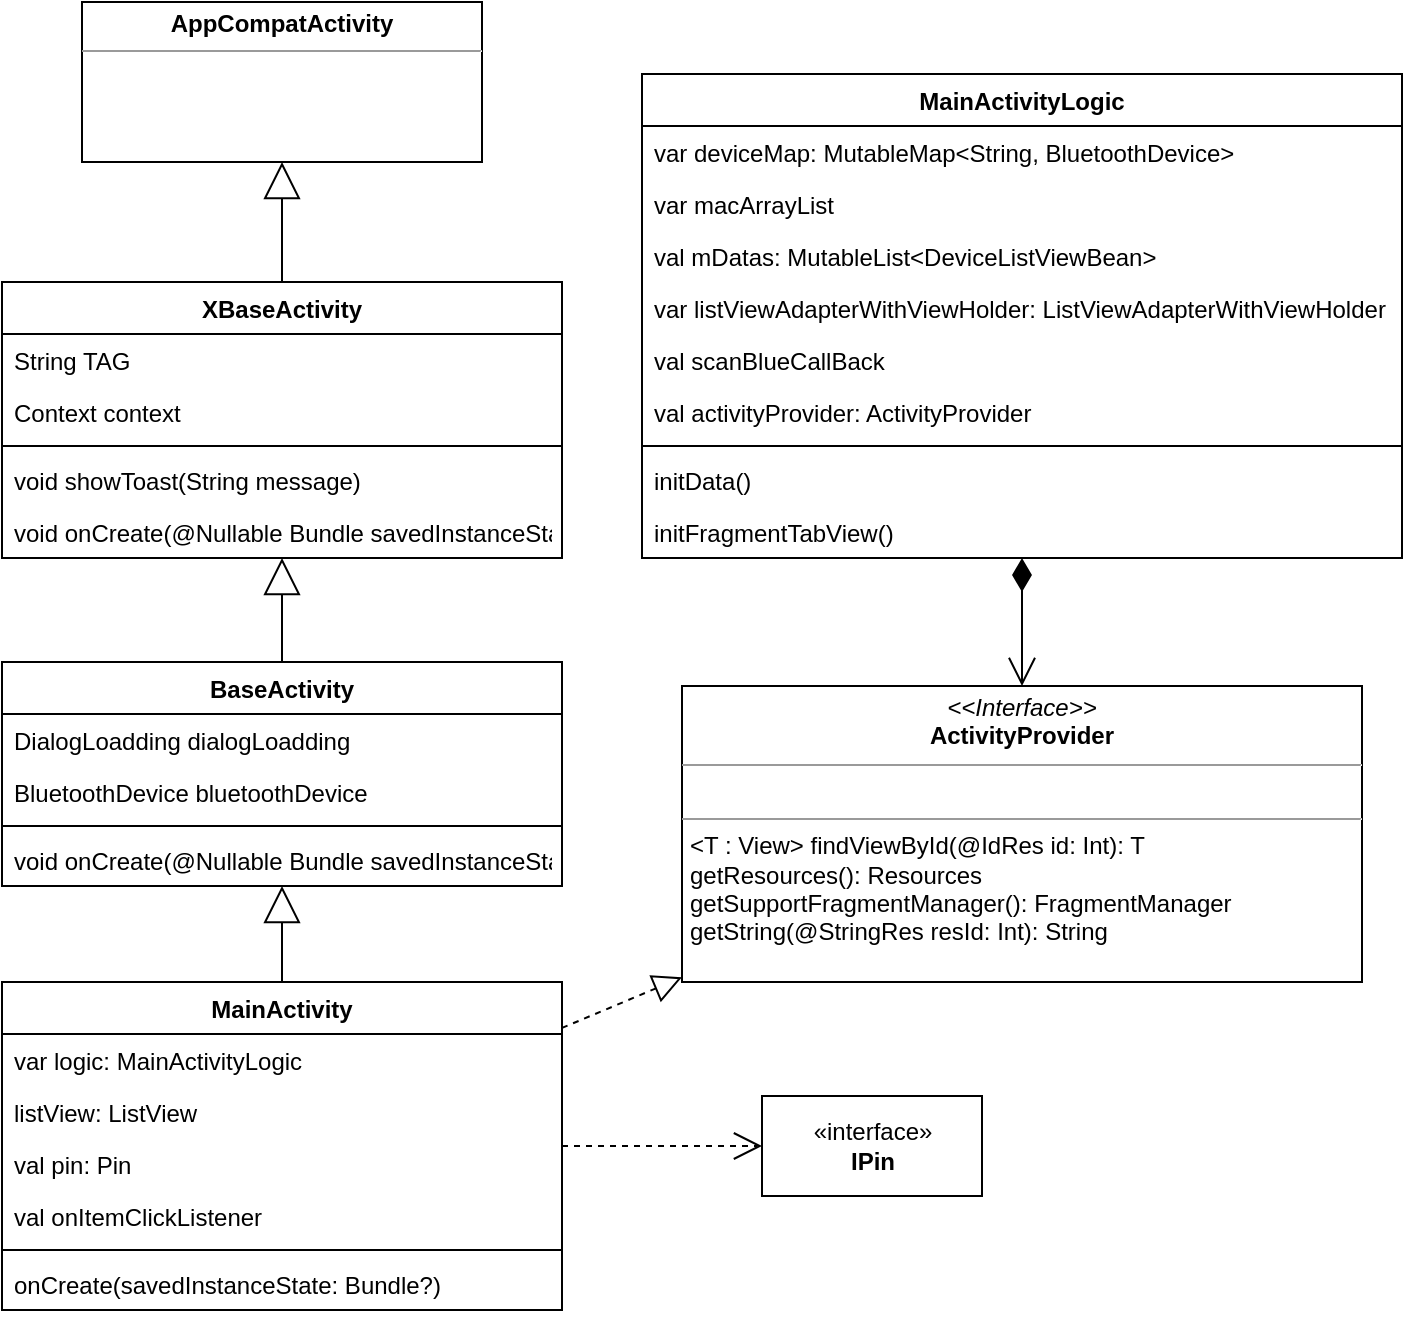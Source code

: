 <mxfile version="13.10.8" type="github">
  <diagram id="C5RBs43oDa-KdzZeNtuy" name="Page-1">
    <mxGraphModel dx="981" dy="1695" grid="1" gridSize="10" guides="1" tooltips="1" connect="1" arrows="1" fold="1" page="1" pageScale="1" pageWidth="827" pageHeight="1169" math="0" shadow="0">
      <root>
        <mxCell id="WIyWlLk6GJQsqaUBKTNV-0" />
        <mxCell id="WIyWlLk6GJQsqaUBKTNV-1" parent="WIyWlLk6GJQsqaUBKTNV-0" />
        <mxCell id="0S5sYDcJfhZr8eNJnhRr-0" value="BaseActivity" style="swimlane;fontStyle=1;align=center;verticalAlign=top;childLayout=stackLayout;horizontal=1;startSize=26;horizontalStack=0;resizeParent=1;resizeParentMax=0;resizeLast=0;collapsible=1;marginBottom=0;" vertex="1" parent="WIyWlLk6GJQsqaUBKTNV-1">
          <mxGeometry x="240" y="260" width="280" height="112" as="geometry" />
        </mxCell>
        <mxCell id="0S5sYDcJfhZr8eNJnhRr-1" value="DialogLoadding dialogLoadding" style="text;strokeColor=none;fillColor=none;align=left;verticalAlign=top;spacingLeft=4;spacingRight=4;overflow=hidden;rotatable=0;points=[[0,0.5],[1,0.5]];portConstraint=eastwest;" vertex="1" parent="0S5sYDcJfhZr8eNJnhRr-0">
          <mxGeometry y="26" width="280" height="26" as="geometry" />
        </mxCell>
        <mxCell id="0S5sYDcJfhZr8eNJnhRr-2" value="BluetoothDevice bluetoothDevice" style="text;strokeColor=none;fillColor=none;align=left;verticalAlign=top;spacingLeft=4;spacingRight=4;overflow=hidden;rotatable=0;points=[[0,0.5],[1,0.5]];portConstraint=eastwest;" vertex="1" parent="0S5sYDcJfhZr8eNJnhRr-0">
          <mxGeometry y="52" width="280" height="26" as="geometry" />
        </mxCell>
        <mxCell id="0S5sYDcJfhZr8eNJnhRr-3" value="" style="line;strokeWidth=1;fillColor=none;align=left;verticalAlign=middle;spacingTop=-1;spacingLeft=3;spacingRight=3;rotatable=0;labelPosition=right;points=[];portConstraint=eastwest;" vertex="1" parent="0S5sYDcJfhZr8eNJnhRr-0">
          <mxGeometry y="78" width="280" height="8" as="geometry" />
        </mxCell>
        <mxCell id="0S5sYDcJfhZr8eNJnhRr-4" value="void onCreate(@Nullable Bundle savedInstanceState)" style="text;strokeColor=none;fillColor=none;align=left;verticalAlign=top;spacingLeft=4;spacingRight=4;overflow=hidden;rotatable=0;points=[[0,0.5],[1,0.5]];portConstraint=eastwest;" vertex="1" parent="0S5sYDcJfhZr8eNJnhRr-0">
          <mxGeometry y="86" width="280" height="26" as="geometry" />
        </mxCell>
        <mxCell id="0S5sYDcJfhZr8eNJnhRr-5" value="XBaseActivity" style="swimlane;fontStyle=1;align=center;verticalAlign=top;childLayout=stackLayout;horizontal=1;startSize=26;horizontalStack=0;resizeParent=1;resizeParentMax=0;resizeLast=0;collapsible=1;marginBottom=0;" vertex="1" parent="WIyWlLk6GJQsqaUBKTNV-1">
          <mxGeometry x="240" y="70" width="280" height="138" as="geometry" />
        </mxCell>
        <mxCell id="0S5sYDcJfhZr8eNJnhRr-6" value="String TAG" style="text;strokeColor=none;fillColor=none;align=left;verticalAlign=top;spacingLeft=4;spacingRight=4;overflow=hidden;rotatable=0;points=[[0,0.5],[1,0.5]];portConstraint=eastwest;" vertex="1" parent="0S5sYDcJfhZr8eNJnhRr-5">
          <mxGeometry y="26" width="280" height="26" as="geometry" />
        </mxCell>
        <mxCell id="0S5sYDcJfhZr8eNJnhRr-7" value="Context context" style="text;strokeColor=none;fillColor=none;align=left;verticalAlign=top;spacingLeft=4;spacingRight=4;overflow=hidden;rotatable=0;points=[[0,0.5],[1,0.5]];portConstraint=eastwest;" vertex="1" parent="0S5sYDcJfhZr8eNJnhRr-5">
          <mxGeometry y="52" width="280" height="26" as="geometry" />
        </mxCell>
        <mxCell id="0S5sYDcJfhZr8eNJnhRr-8" value="" style="line;strokeWidth=1;fillColor=none;align=left;verticalAlign=middle;spacingTop=-1;spacingLeft=3;spacingRight=3;rotatable=0;labelPosition=right;points=[];portConstraint=eastwest;" vertex="1" parent="0S5sYDcJfhZr8eNJnhRr-5">
          <mxGeometry y="78" width="280" height="8" as="geometry" />
        </mxCell>
        <mxCell id="0S5sYDcJfhZr8eNJnhRr-9" value="void showToast(String message)" style="text;strokeColor=none;fillColor=none;align=left;verticalAlign=top;spacingLeft=4;spacingRight=4;overflow=hidden;rotatable=0;points=[[0,0.5],[1,0.5]];portConstraint=eastwest;" vertex="1" parent="0S5sYDcJfhZr8eNJnhRr-5">
          <mxGeometry y="86" width="280" height="26" as="geometry" />
        </mxCell>
        <mxCell id="0S5sYDcJfhZr8eNJnhRr-10" value="void onCreate(@Nullable Bundle savedInstanceState)" style="text;strokeColor=none;fillColor=none;align=left;verticalAlign=top;spacingLeft=4;spacingRight=4;overflow=hidden;rotatable=0;points=[[0,0.5],[1,0.5]];portConstraint=eastwest;" vertex="1" parent="0S5sYDcJfhZr8eNJnhRr-5">
          <mxGeometry y="112" width="280" height="26" as="geometry" />
        </mxCell>
        <mxCell id="0S5sYDcJfhZr8eNJnhRr-11" value="" style="endArrow=block;endSize=16;endFill=0;html=1;" edge="1" parent="WIyWlLk6GJQsqaUBKTNV-1" source="0S5sYDcJfhZr8eNJnhRr-0" target="0S5sYDcJfhZr8eNJnhRr-5">
          <mxGeometry width="160" relative="1" as="geometry">
            <mxPoint x="290" y="460" as="sourcePoint" />
            <mxPoint x="450" y="460" as="targetPoint" />
          </mxGeometry>
        </mxCell>
        <mxCell id="0S5sYDcJfhZr8eNJnhRr-12" value="" style="endArrow=block;endSize=16;endFill=0;html=1;" edge="1" parent="WIyWlLk6GJQsqaUBKTNV-1" source="0S5sYDcJfhZr8eNJnhRr-5" target="0S5sYDcJfhZr8eNJnhRr-13">
          <mxGeometry width="160" relative="1" as="geometry">
            <mxPoint x="60" y="30" as="sourcePoint" />
            <mxPoint x="390" y="-14" as="targetPoint" />
          </mxGeometry>
        </mxCell>
        <mxCell id="0S5sYDcJfhZr8eNJnhRr-13" value="&lt;p style=&quot;margin: 0px ; margin-top: 4px ; text-align: center&quot;&gt;&lt;span style=&quot;font-weight: 700&quot;&gt;AppCompatActivity&lt;/span&gt;&lt;br&gt;&lt;/p&gt;&lt;hr size=&quot;1&quot;&gt;&lt;div style=&quot;height: 2px&quot;&gt;&lt;/div&gt;" style="verticalAlign=top;align=left;overflow=fill;fontSize=12;fontFamily=Helvetica;html=1;" vertex="1" parent="WIyWlLk6GJQsqaUBKTNV-1">
          <mxGeometry x="280" y="-70" width="200" height="80" as="geometry" />
        </mxCell>
        <mxCell id="0S5sYDcJfhZr8eNJnhRr-14" value="MainActivity" style="swimlane;fontStyle=1;align=center;verticalAlign=top;childLayout=stackLayout;horizontal=1;startSize=26;horizontalStack=0;resizeParent=1;resizeParentMax=0;resizeLast=0;collapsible=1;marginBottom=0;" vertex="1" parent="WIyWlLk6GJQsqaUBKTNV-1">
          <mxGeometry x="240" y="420" width="280" height="164" as="geometry" />
        </mxCell>
        <mxCell id="0S5sYDcJfhZr8eNJnhRr-15" value="var logic: MainActivityLogic" style="text;strokeColor=none;fillColor=none;align=left;verticalAlign=top;spacingLeft=4;spacingRight=4;overflow=hidden;rotatable=0;points=[[0,0.5],[1,0.5]];portConstraint=eastwest;" vertex="1" parent="0S5sYDcJfhZr8eNJnhRr-14">
          <mxGeometry y="26" width="280" height="26" as="geometry" />
        </mxCell>
        <mxCell id="0S5sYDcJfhZr8eNJnhRr-43" value="listView: ListView" style="text;strokeColor=none;fillColor=none;align=left;verticalAlign=top;spacingLeft=4;spacingRight=4;overflow=hidden;rotatable=0;points=[[0,0.5],[1,0.5]];portConstraint=eastwest;" vertex="1" parent="0S5sYDcJfhZr8eNJnhRr-14">
          <mxGeometry y="52" width="280" height="26" as="geometry" />
        </mxCell>
        <mxCell id="0S5sYDcJfhZr8eNJnhRr-44" value="val pin: Pin" style="text;strokeColor=none;fillColor=none;align=left;verticalAlign=top;spacingLeft=4;spacingRight=4;overflow=hidden;rotatable=0;points=[[0,0.5],[1,0.5]];portConstraint=eastwest;" vertex="1" parent="0S5sYDcJfhZr8eNJnhRr-14">
          <mxGeometry y="78" width="280" height="26" as="geometry" />
        </mxCell>
        <mxCell id="0S5sYDcJfhZr8eNJnhRr-45" value="val onItemClickListener" style="text;strokeColor=none;fillColor=none;align=left;verticalAlign=top;spacingLeft=4;spacingRight=4;overflow=hidden;rotatable=0;points=[[0,0.5],[1,0.5]];portConstraint=eastwest;" vertex="1" parent="0S5sYDcJfhZr8eNJnhRr-14">
          <mxGeometry y="104" width="280" height="26" as="geometry" />
        </mxCell>
        <mxCell id="0S5sYDcJfhZr8eNJnhRr-16" value="" style="line;strokeWidth=1;fillColor=none;align=left;verticalAlign=middle;spacingTop=-1;spacingLeft=3;spacingRight=3;rotatable=0;labelPosition=right;points=[];portConstraint=eastwest;" vertex="1" parent="0S5sYDcJfhZr8eNJnhRr-14">
          <mxGeometry y="130" width="280" height="8" as="geometry" />
        </mxCell>
        <mxCell id="0S5sYDcJfhZr8eNJnhRr-17" value="onCreate(savedInstanceState: Bundle?)" style="text;strokeColor=none;fillColor=none;align=left;verticalAlign=top;spacingLeft=4;spacingRight=4;overflow=hidden;rotatable=0;points=[[0,0.5],[1,0.5]];portConstraint=eastwest;" vertex="1" parent="0S5sYDcJfhZr8eNJnhRr-14">
          <mxGeometry y="138" width="280" height="26" as="geometry" />
        </mxCell>
        <mxCell id="0S5sYDcJfhZr8eNJnhRr-18" value="" style="endArrow=block;endSize=16;endFill=0;html=1;" edge="1" parent="WIyWlLk6GJQsqaUBKTNV-1" source="0S5sYDcJfhZr8eNJnhRr-14" target="0S5sYDcJfhZr8eNJnhRr-0">
          <mxGeometry width="160" relative="1" as="geometry">
            <mxPoint x="100" y="440" as="sourcePoint" />
            <mxPoint x="260" y="440" as="targetPoint" />
          </mxGeometry>
        </mxCell>
        <mxCell id="0S5sYDcJfhZr8eNJnhRr-19" value="&lt;p style=&quot;margin: 0px ; margin-top: 4px ; text-align: center&quot;&gt;&lt;i&gt;&amp;lt;&amp;lt;Interface&amp;gt;&amp;gt;&lt;/i&gt;&lt;br&gt;&lt;b&gt;ActivityProvider&lt;/b&gt;&lt;br&gt;&lt;/p&gt;&lt;hr size=&quot;1&quot;&gt;&lt;p style=&quot;margin: 0px ; margin-left: 4px&quot;&gt;&lt;br&gt;&lt;/p&gt;&lt;hr size=&quot;1&quot;&gt;&lt;p style=&quot;margin: 0px ; margin-left: 4px&quot;&gt;&amp;lt;T : View&amp;gt; findViewById(@IdRes id: Int): T&lt;br&gt;&lt;/p&gt;&lt;p style=&quot;margin: 0px ; margin-left: 4px&quot;&gt;getResources(): Resources&lt;br&gt;&lt;/p&gt;&lt;p style=&quot;margin: 0px ; margin-left: 4px&quot;&gt;getSupportFragmentManager(): FragmentManager&lt;br&gt;&lt;/p&gt;&lt;p style=&quot;margin: 0px ; margin-left: 4px&quot;&gt;getString(@StringRes resId: Int): String&lt;br&gt;&lt;/p&gt;" style="verticalAlign=top;align=left;overflow=fill;fontSize=12;fontFamily=Helvetica;html=1;" vertex="1" parent="WIyWlLk6GJQsqaUBKTNV-1">
          <mxGeometry x="580" y="272" width="340" height="148" as="geometry" />
        </mxCell>
        <mxCell id="0S5sYDcJfhZr8eNJnhRr-20" value="MainActivityLogic" style="swimlane;fontStyle=1;align=center;verticalAlign=top;childLayout=stackLayout;horizontal=1;startSize=26;horizontalStack=0;resizeParent=1;resizeParentMax=0;resizeLast=0;collapsible=1;marginBottom=0;" vertex="1" parent="WIyWlLk6GJQsqaUBKTNV-1">
          <mxGeometry x="560" y="-34" width="380" height="242" as="geometry" />
        </mxCell>
        <mxCell id="0S5sYDcJfhZr8eNJnhRr-21" value="var deviceMap: MutableMap&lt;String, BluetoothDevice&gt;" style="text;strokeColor=none;fillColor=none;align=left;verticalAlign=top;spacingLeft=4;spacingRight=4;overflow=hidden;rotatable=0;points=[[0,0.5],[1,0.5]];portConstraint=eastwest;" vertex="1" parent="0S5sYDcJfhZr8eNJnhRr-20">
          <mxGeometry y="26" width="380" height="26" as="geometry" />
        </mxCell>
        <mxCell id="0S5sYDcJfhZr8eNJnhRr-22" value="var macArrayList" style="text;strokeColor=none;fillColor=none;align=left;verticalAlign=top;spacingLeft=4;spacingRight=4;overflow=hidden;rotatable=0;points=[[0,0.5],[1,0.5]];portConstraint=eastwest;" vertex="1" parent="0S5sYDcJfhZr8eNJnhRr-20">
          <mxGeometry y="52" width="380" height="26" as="geometry" />
        </mxCell>
        <mxCell id="0S5sYDcJfhZr8eNJnhRr-23" value="val mDatas: MutableList&lt;DeviceListViewBean&gt;" style="text;strokeColor=none;fillColor=none;align=left;verticalAlign=top;spacingLeft=4;spacingRight=4;overflow=hidden;rotatable=0;points=[[0,0.5],[1,0.5]];portConstraint=eastwest;" vertex="1" parent="0S5sYDcJfhZr8eNJnhRr-20">
          <mxGeometry y="78" width="380" height="26" as="geometry" />
        </mxCell>
        <mxCell id="0S5sYDcJfhZr8eNJnhRr-24" value="var listViewAdapterWithViewHolder: ListViewAdapterWithViewHolder" style="text;strokeColor=none;fillColor=none;align=left;verticalAlign=top;spacingLeft=4;spacingRight=4;overflow=hidden;rotatable=0;points=[[0,0.5],[1,0.5]];portConstraint=eastwest;" vertex="1" parent="0S5sYDcJfhZr8eNJnhRr-20">
          <mxGeometry y="104" width="380" height="26" as="geometry" />
        </mxCell>
        <mxCell id="0S5sYDcJfhZr8eNJnhRr-25" value="val scanBlueCallBack" style="text;strokeColor=none;fillColor=none;align=left;verticalAlign=top;spacingLeft=4;spacingRight=4;overflow=hidden;rotatable=0;points=[[0,0.5],[1,0.5]];portConstraint=eastwest;" vertex="1" parent="0S5sYDcJfhZr8eNJnhRr-20">
          <mxGeometry y="130" width="380" height="26" as="geometry" />
        </mxCell>
        <mxCell id="0S5sYDcJfhZr8eNJnhRr-46" value="val activityProvider: ActivityProvider" style="text;strokeColor=none;fillColor=none;align=left;verticalAlign=top;spacingLeft=4;spacingRight=4;overflow=hidden;rotatable=0;points=[[0,0.5],[1,0.5]];portConstraint=eastwest;" vertex="1" parent="0S5sYDcJfhZr8eNJnhRr-20">
          <mxGeometry y="156" width="380" height="26" as="geometry" />
        </mxCell>
        <mxCell id="0S5sYDcJfhZr8eNJnhRr-26" value="" style="line;strokeWidth=1;fillColor=none;align=left;verticalAlign=middle;spacingTop=-1;spacingLeft=3;spacingRight=3;rotatable=0;labelPosition=right;points=[];portConstraint=eastwest;" vertex="1" parent="0S5sYDcJfhZr8eNJnhRr-20">
          <mxGeometry y="182" width="380" height="8" as="geometry" />
        </mxCell>
        <mxCell id="0S5sYDcJfhZr8eNJnhRr-27" value="initData()" style="text;strokeColor=none;fillColor=none;align=left;verticalAlign=top;spacingLeft=4;spacingRight=4;overflow=hidden;rotatable=0;points=[[0,0.5],[1,0.5]];portConstraint=eastwest;" vertex="1" parent="0S5sYDcJfhZr8eNJnhRr-20">
          <mxGeometry y="190" width="380" height="26" as="geometry" />
        </mxCell>
        <mxCell id="0S5sYDcJfhZr8eNJnhRr-28" value="initFragmentTabView()" style="text;strokeColor=none;fillColor=none;align=left;verticalAlign=top;spacingLeft=4;spacingRight=4;overflow=hidden;rotatable=0;points=[[0,0.5],[1,0.5]];portConstraint=eastwest;" vertex="1" parent="0S5sYDcJfhZr8eNJnhRr-20">
          <mxGeometry y="216" width="380" height="26" as="geometry" />
        </mxCell>
        <mxCell id="0S5sYDcJfhZr8eNJnhRr-29" value="" style="endArrow=block;dashed=1;endFill=0;endSize=12;html=1;" edge="1" parent="WIyWlLk6GJQsqaUBKTNV-1" source="0S5sYDcJfhZr8eNJnhRr-14" target="0S5sYDcJfhZr8eNJnhRr-19">
          <mxGeometry width="160" relative="1" as="geometry">
            <mxPoint x="430" y="630" as="sourcePoint" />
            <mxPoint x="590" y="630" as="targetPoint" />
          </mxGeometry>
        </mxCell>
        <mxCell id="0S5sYDcJfhZr8eNJnhRr-30" value="" style="endArrow=open;html=1;endSize=12;startArrow=diamondThin;startSize=14;startFill=1;edgeStyle=orthogonalEdgeStyle;align=left;verticalAlign=bottom;" edge="1" parent="WIyWlLk6GJQsqaUBKTNV-1" source="0S5sYDcJfhZr8eNJnhRr-20" target="0S5sYDcJfhZr8eNJnhRr-19">
          <mxGeometry x="-1" y="3" relative="1" as="geometry">
            <mxPoint x="960" y="344" as="sourcePoint" />
            <mxPoint x="1120" y="344" as="targetPoint" />
            <Array as="points">
              <mxPoint x="750" y="240" />
              <mxPoint x="750" y="240" />
            </Array>
          </mxGeometry>
        </mxCell>
        <mxCell id="0S5sYDcJfhZr8eNJnhRr-47" value="«interface»&lt;br&gt;&lt;b&gt;IPin&lt;/b&gt;" style="html=1;" vertex="1" parent="WIyWlLk6GJQsqaUBKTNV-1">
          <mxGeometry x="620" y="477" width="110" height="50" as="geometry" />
        </mxCell>
        <mxCell id="0S5sYDcJfhZr8eNJnhRr-48" value="" style="endArrow=open;endSize=12;dashed=1;html=1;" edge="1" parent="WIyWlLk6GJQsqaUBKTNV-1" source="0S5sYDcJfhZr8eNJnhRr-14" target="0S5sYDcJfhZr8eNJnhRr-47">
          <mxGeometry width="160" relative="1" as="geometry">
            <mxPoint x="550" y="590" as="sourcePoint" />
            <mxPoint x="710" y="590" as="targetPoint" />
          </mxGeometry>
        </mxCell>
      </root>
    </mxGraphModel>
  </diagram>
</mxfile>

